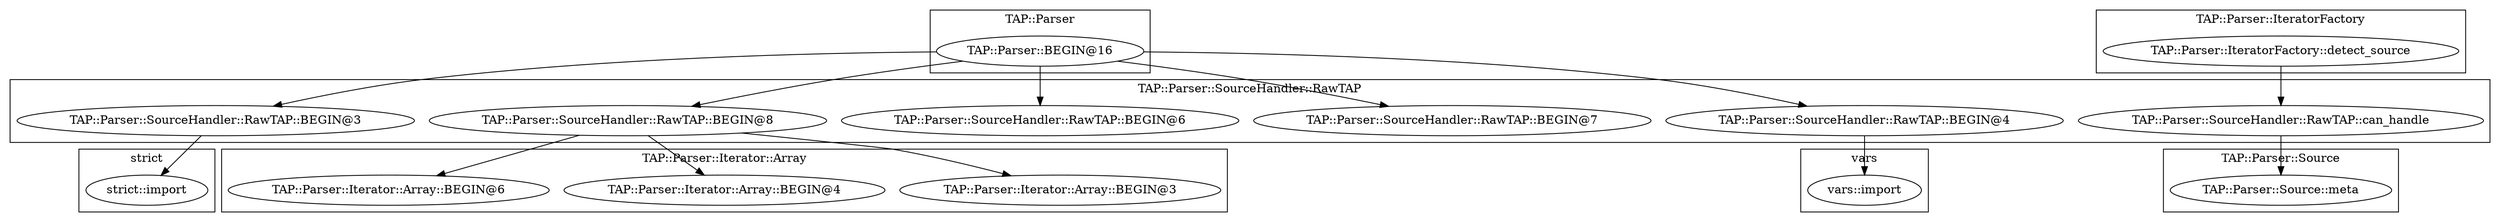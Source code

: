 digraph {
graph [overlap=false]
subgraph cluster_vars {
	label="vars";
	"vars::import";
}
subgraph cluster_strict {
	label="strict";
	"strict::import";
}
subgraph cluster_TAP_Parser_SourceHandler_RawTAP {
	label="TAP::Parser::SourceHandler::RawTAP";
	"TAP::Parser::SourceHandler::RawTAP::BEGIN@3";
	"TAP::Parser::SourceHandler::RawTAP::BEGIN@7";
	"TAP::Parser::SourceHandler::RawTAP::BEGIN@6";
	"TAP::Parser::SourceHandler::RawTAP::BEGIN@8";
	"TAP::Parser::SourceHandler::RawTAP::BEGIN@4";
	"TAP::Parser::SourceHandler::RawTAP::can_handle";
}
subgraph cluster_TAP_Parser_Source {
	label="TAP::Parser::Source";
	"TAP::Parser::Source::meta";
}
subgraph cluster_TAP_Parser {
	label="TAP::Parser";
	"TAP::Parser::BEGIN@16";
}
subgraph cluster_TAP_Parser_IteratorFactory {
	label="TAP::Parser::IteratorFactory";
	"TAP::Parser::IteratorFactory::detect_source";
}
subgraph cluster_TAP_Parser_Iterator_Array {
	label="TAP::Parser::Iterator::Array";
	"TAP::Parser::Iterator::Array::BEGIN@3";
	"TAP::Parser::Iterator::Array::BEGIN@4";
	"TAP::Parser::Iterator::Array::BEGIN@6";
}
"TAP::Parser::IteratorFactory::detect_source" -> "TAP::Parser::SourceHandler::RawTAP::can_handle";
"TAP::Parser::SourceHandler::RawTAP::can_handle" -> "TAP::Parser::Source::meta";
"TAP::Parser::BEGIN@16" -> "TAP::Parser::SourceHandler::RawTAP::BEGIN@8";
"TAP::Parser::BEGIN@16" -> "TAP::Parser::SourceHandler::RawTAP::BEGIN@6";
"TAP::Parser::SourceHandler::RawTAP::BEGIN@8" -> "TAP::Parser::Iterator::Array::BEGIN@6";
"TAP::Parser::BEGIN@16" -> "TAP::Parser::SourceHandler::RawTAP::BEGIN@3";
"TAP::Parser::SourceHandler::RawTAP::BEGIN@8" -> "TAP::Parser::Iterator::Array::BEGIN@4";
"TAP::Parser::BEGIN@16" -> "TAP::Parser::SourceHandler::RawTAP::BEGIN@4";
"TAP::Parser::SourceHandler::RawTAP::BEGIN@8" -> "TAP::Parser::Iterator::Array::BEGIN@3";
"TAP::Parser::BEGIN@16" -> "TAP::Parser::SourceHandler::RawTAP::BEGIN@7";
"TAP::Parser::SourceHandler::RawTAP::BEGIN@4" -> "vars::import";
"TAP::Parser::SourceHandler::RawTAP::BEGIN@3" -> "strict::import";
}
